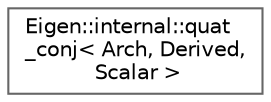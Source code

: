 digraph "Graphical Class Hierarchy"
{
 // LATEX_PDF_SIZE
  bgcolor="transparent";
  edge [fontname=Helvetica,fontsize=10,labelfontname=Helvetica,labelfontsize=10];
  node [fontname=Helvetica,fontsize=10,shape=box,height=0.2,width=0.4];
  rankdir="LR";
  Node0 [id="Node000000",label="Eigen::internal::quat\l_conj\< Arch, Derived,\l Scalar \>",height=0.2,width=0.4,color="grey40", fillcolor="white", style="filled",URL="$structEigen_1_1internal_1_1quat__conj.html",tooltip=" "];
}
